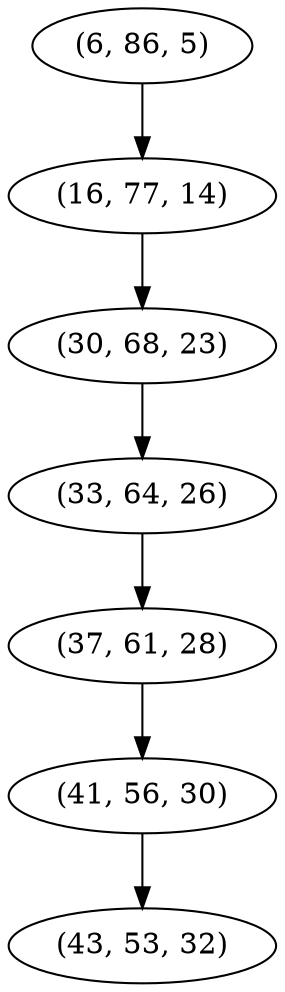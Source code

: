 digraph tree {
    "(6, 86, 5)";
    "(16, 77, 14)";
    "(30, 68, 23)";
    "(33, 64, 26)";
    "(37, 61, 28)";
    "(41, 56, 30)";
    "(43, 53, 32)";
    "(6, 86, 5)" -> "(16, 77, 14)";
    "(16, 77, 14)" -> "(30, 68, 23)";
    "(30, 68, 23)" -> "(33, 64, 26)";
    "(33, 64, 26)" -> "(37, 61, 28)";
    "(37, 61, 28)" -> "(41, 56, 30)";
    "(41, 56, 30)" -> "(43, 53, 32)";
}

